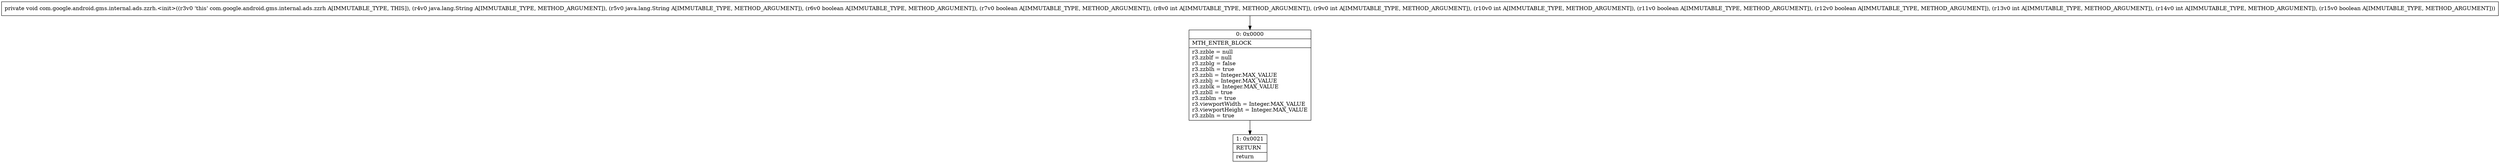 digraph "CFG forcom.google.android.gms.internal.ads.zzrh.\<init\>(Ljava\/lang\/String;Ljava\/lang\/String;ZZIIIZZIIZ)V" {
Node_0 [shape=record,label="{0\:\ 0x0000|MTH_ENTER_BLOCK\l|r3.zzble = null\lr3.zzblf = null\lr3.zzblg = false\lr3.zzblh = true\lr3.zzbli = Integer.MAX_VALUE\lr3.zzblj = Integer.MAX_VALUE\lr3.zzblk = Integer.MAX_VALUE\lr3.zzbll = true\lr3.zzblm = true\lr3.viewportWidth = Integer.MAX_VALUE\lr3.viewportHeight = Integer.MAX_VALUE\lr3.zzbln = true\l}"];
Node_1 [shape=record,label="{1\:\ 0x0021|RETURN\l|return\l}"];
MethodNode[shape=record,label="{private void com.google.android.gms.internal.ads.zzrh.\<init\>((r3v0 'this' com.google.android.gms.internal.ads.zzrh A[IMMUTABLE_TYPE, THIS]), (r4v0 java.lang.String A[IMMUTABLE_TYPE, METHOD_ARGUMENT]), (r5v0 java.lang.String A[IMMUTABLE_TYPE, METHOD_ARGUMENT]), (r6v0 boolean A[IMMUTABLE_TYPE, METHOD_ARGUMENT]), (r7v0 boolean A[IMMUTABLE_TYPE, METHOD_ARGUMENT]), (r8v0 int A[IMMUTABLE_TYPE, METHOD_ARGUMENT]), (r9v0 int A[IMMUTABLE_TYPE, METHOD_ARGUMENT]), (r10v0 int A[IMMUTABLE_TYPE, METHOD_ARGUMENT]), (r11v0 boolean A[IMMUTABLE_TYPE, METHOD_ARGUMENT]), (r12v0 boolean A[IMMUTABLE_TYPE, METHOD_ARGUMENT]), (r13v0 int A[IMMUTABLE_TYPE, METHOD_ARGUMENT]), (r14v0 int A[IMMUTABLE_TYPE, METHOD_ARGUMENT]), (r15v0 boolean A[IMMUTABLE_TYPE, METHOD_ARGUMENT])) }"];
MethodNode -> Node_0;
Node_0 -> Node_1;
}

